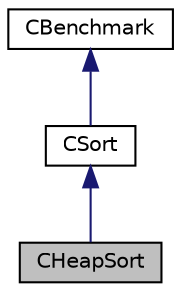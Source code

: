 digraph "CHeapSort"
{
  edge [fontname="Helvetica",fontsize="10",labelfontname="Helvetica",labelfontsize="10"];
  node [fontname="Helvetica",fontsize="10",shape=record];
  Node1 [label="CHeapSort",height=0.2,width=0.4,color="black", fillcolor="grey75", style="filled", fontcolor="black"];
  Node2 -> Node1 [dir="back",color="midnightblue",fontsize="10",style="solid"];
  Node2 [label="CSort",height=0.2,width=0.4,color="black", fillcolor="white", style="filled",URL="$class_c_sort.html",tooltip="definicja klasy abstrakcyjnej CSort jest klasa bazowa dla konkretnych typow sortowan. jest przykladem klasy obserwowanej. "];
  Node3 -> Node2 [dir="back",color="midnightblue",fontsize="10",style="solid"];
  Node3 [label="CBenchmark",height=0.2,width=0.4,color="black", fillcolor="white", style="filled",URL="$class_c_benchmark.html"];
}
